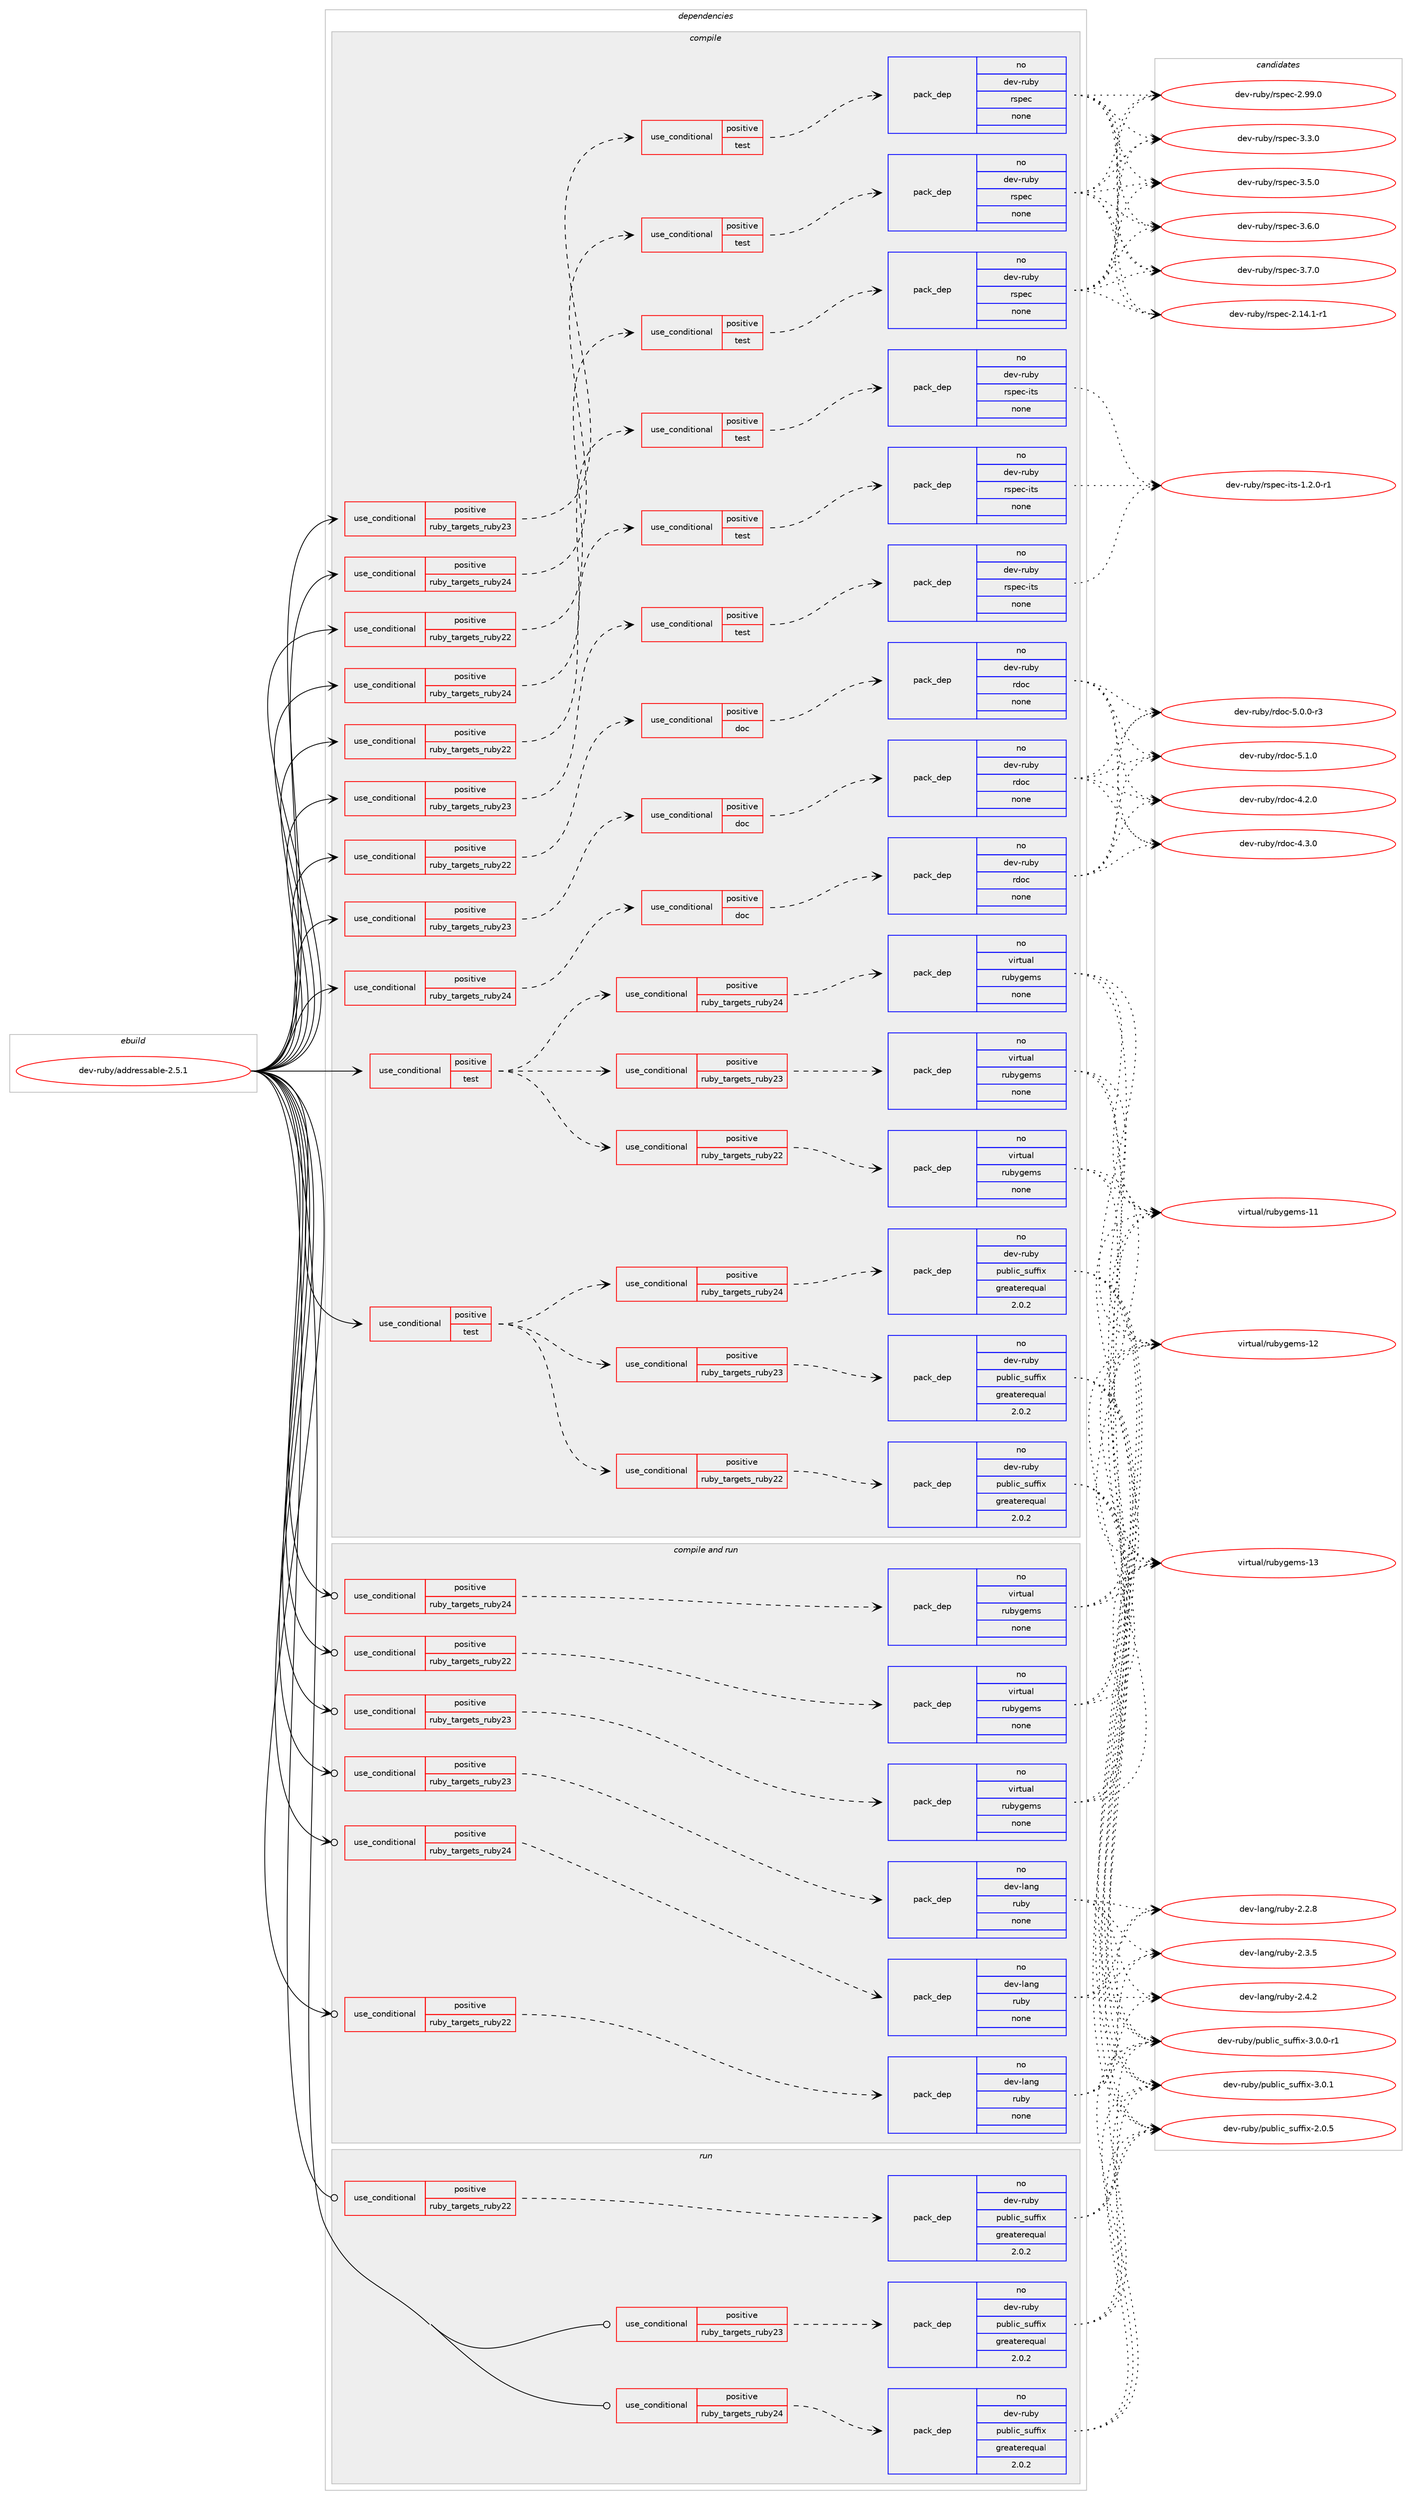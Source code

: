 digraph prolog {

# *************
# Graph options
# *************

newrank=true;
concentrate=true;
compound=true;
graph [rankdir=LR,fontname=Helvetica,fontsize=10,ranksep=1.5];#, ranksep=2.5, nodesep=0.2];
edge  [arrowhead=vee];
node  [fontname=Helvetica,fontsize=10];

# **********
# The ebuild
# **********

subgraph cluster_leftcol {
color=gray;
rank=same;
label=<<i>ebuild</i>>;
id [label="dev-ruby/addressable-2.5.1", color=red, width=4, href="../dev-ruby/addressable-2.5.1.svg"];
}

# ****************
# The dependencies
# ****************

subgraph cluster_midcol {
color=gray;
label=<<i>dependencies</i>>;
subgraph cluster_compile {
fillcolor="#eeeeee";
style=filled;
label=<<i>compile</i>>;
subgraph cond51000 {
dependency227040 [label=<<TABLE BORDER="0" CELLBORDER="1" CELLSPACING="0" CELLPADDING="4"><TR><TD ROWSPAN="3" CELLPADDING="10">use_conditional</TD></TR><TR><TD>positive</TD></TR><TR><TD>ruby_targets_ruby22</TD></TR></TABLE>>, shape=none, color=red];
subgraph cond51001 {
dependency227041 [label=<<TABLE BORDER="0" CELLBORDER="1" CELLSPACING="0" CELLPADDING="4"><TR><TD ROWSPAN="3" CELLPADDING="10">use_conditional</TD></TR><TR><TD>positive</TD></TR><TR><TD>doc</TD></TR></TABLE>>, shape=none, color=red];
subgraph pack171982 {
dependency227042 [label=<<TABLE BORDER="0" CELLBORDER="1" CELLSPACING="0" CELLPADDING="4" WIDTH="220"><TR><TD ROWSPAN="6" CELLPADDING="30">pack_dep</TD></TR><TR><TD WIDTH="110">no</TD></TR><TR><TD>dev-ruby</TD></TR><TR><TD>rdoc</TD></TR><TR><TD>none</TD></TR><TR><TD></TD></TR></TABLE>>, shape=none, color=blue];
}
dependency227041:e -> dependency227042:w [weight=20,style="dashed",arrowhead="vee"];
}
dependency227040:e -> dependency227041:w [weight=20,style="dashed",arrowhead="vee"];
}
id:e -> dependency227040:w [weight=20,style="solid",arrowhead="vee"];
subgraph cond51002 {
dependency227043 [label=<<TABLE BORDER="0" CELLBORDER="1" CELLSPACING="0" CELLPADDING="4"><TR><TD ROWSPAN="3" CELLPADDING="10">use_conditional</TD></TR><TR><TD>positive</TD></TR><TR><TD>ruby_targets_ruby22</TD></TR></TABLE>>, shape=none, color=red];
subgraph cond51003 {
dependency227044 [label=<<TABLE BORDER="0" CELLBORDER="1" CELLSPACING="0" CELLPADDING="4"><TR><TD ROWSPAN="3" CELLPADDING="10">use_conditional</TD></TR><TR><TD>positive</TD></TR><TR><TD>test</TD></TR></TABLE>>, shape=none, color=red];
subgraph pack171983 {
dependency227045 [label=<<TABLE BORDER="0" CELLBORDER="1" CELLSPACING="0" CELLPADDING="4" WIDTH="220"><TR><TD ROWSPAN="6" CELLPADDING="30">pack_dep</TD></TR><TR><TD WIDTH="110">no</TD></TR><TR><TD>dev-ruby</TD></TR><TR><TD>rspec</TD></TR><TR><TD>none</TD></TR><TR><TD></TD></TR></TABLE>>, shape=none, color=blue];
}
dependency227044:e -> dependency227045:w [weight=20,style="dashed",arrowhead="vee"];
}
dependency227043:e -> dependency227044:w [weight=20,style="dashed",arrowhead="vee"];
}
id:e -> dependency227043:w [weight=20,style="solid",arrowhead="vee"];
subgraph cond51004 {
dependency227046 [label=<<TABLE BORDER="0" CELLBORDER="1" CELLSPACING="0" CELLPADDING="4"><TR><TD ROWSPAN="3" CELLPADDING="10">use_conditional</TD></TR><TR><TD>positive</TD></TR><TR><TD>ruby_targets_ruby22</TD></TR></TABLE>>, shape=none, color=red];
subgraph cond51005 {
dependency227047 [label=<<TABLE BORDER="0" CELLBORDER="1" CELLSPACING="0" CELLPADDING="4"><TR><TD ROWSPAN="3" CELLPADDING="10">use_conditional</TD></TR><TR><TD>positive</TD></TR><TR><TD>test</TD></TR></TABLE>>, shape=none, color=red];
subgraph pack171984 {
dependency227048 [label=<<TABLE BORDER="0" CELLBORDER="1" CELLSPACING="0" CELLPADDING="4" WIDTH="220"><TR><TD ROWSPAN="6" CELLPADDING="30">pack_dep</TD></TR><TR><TD WIDTH="110">no</TD></TR><TR><TD>dev-ruby</TD></TR><TR><TD>rspec-its</TD></TR><TR><TD>none</TD></TR><TR><TD></TD></TR></TABLE>>, shape=none, color=blue];
}
dependency227047:e -> dependency227048:w [weight=20,style="dashed",arrowhead="vee"];
}
dependency227046:e -> dependency227047:w [weight=20,style="dashed",arrowhead="vee"];
}
id:e -> dependency227046:w [weight=20,style="solid",arrowhead="vee"];
subgraph cond51006 {
dependency227049 [label=<<TABLE BORDER="0" CELLBORDER="1" CELLSPACING="0" CELLPADDING="4"><TR><TD ROWSPAN="3" CELLPADDING="10">use_conditional</TD></TR><TR><TD>positive</TD></TR><TR><TD>ruby_targets_ruby23</TD></TR></TABLE>>, shape=none, color=red];
subgraph cond51007 {
dependency227050 [label=<<TABLE BORDER="0" CELLBORDER="1" CELLSPACING="0" CELLPADDING="4"><TR><TD ROWSPAN="3" CELLPADDING="10">use_conditional</TD></TR><TR><TD>positive</TD></TR><TR><TD>doc</TD></TR></TABLE>>, shape=none, color=red];
subgraph pack171985 {
dependency227051 [label=<<TABLE BORDER="0" CELLBORDER="1" CELLSPACING="0" CELLPADDING="4" WIDTH="220"><TR><TD ROWSPAN="6" CELLPADDING="30">pack_dep</TD></TR><TR><TD WIDTH="110">no</TD></TR><TR><TD>dev-ruby</TD></TR><TR><TD>rdoc</TD></TR><TR><TD>none</TD></TR><TR><TD></TD></TR></TABLE>>, shape=none, color=blue];
}
dependency227050:e -> dependency227051:w [weight=20,style="dashed",arrowhead="vee"];
}
dependency227049:e -> dependency227050:w [weight=20,style="dashed",arrowhead="vee"];
}
id:e -> dependency227049:w [weight=20,style="solid",arrowhead="vee"];
subgraph cond51008 {
dependency227052 [label=<<TABLE BORDER="0" CELLBORDER="1" CELLSPACING="0" CELLPADDING="4"><TR><TD ROWSPAN="3" CELLPADDING="10">use_conditional</TD></TR><TR><TD>positive</TD></TR><TR><TD>ruby_targets_ruby23</TD></TR></TABLE>>, shape=none, color=red];
subgraph cond51009 {
dependency227053 [label=<<TABLE BORDER="0" CELLBORDER="1" CELLSPACING="0" CELLPADDING="4"><TR><TD ROWSPAN="3" CELLPADDING="10">use_conditional</TD></TR><TR><TD>positive</TD></TR><TR><TD>test</TD></TR></TABLE>>, shape=none, color=red];
subgraph pack171986 {
dependency227054 [label=<<TABLE BORDER="0" CELLBORDER="1" CELLSPACING="0" CELLPADDING="4" WIDTH="220"><TR><TD ROWSPAN="6" CELLPADDING="30">pack_dep</TD></TR><TR><TD WIDTH="110">no</TD></TR><TR><TD>dev-ruby</TD></TR><TR><TD>rspec</TD></TR><TR><TD>none</TD></TR><TR><TD></TD></TR></TABLE>>, shape=none, color=blue];
}
dependency227053:e -> dependency227054:w [weight=20,style="dashed",arrowhead="vee"];
}
dependency227052:e -> dependency227053:w [weight=20,style="dashed",arrowhead="vee"];
}
id:e -> dependency227052:w [weight=20,style="solid",arrowhead="vee"];
subgraph cond51010 {
dependency227055 [label=<<TABLE BORDER="0" CELLBORDER="1" CELLSPACING="0" CELLPADDING="4"><TR><TD ROWSPAN="3" CELLPADDING="10">use_conditional</TD></TR><TR><TD>positive</TD></TR><TR><TD>ruby_targets_ruby23</TD></TR></TABLE>>, shape=none, color=red];
subgraph cond51011 {
dependency227056 [label=<<TABLE BORDER="0" CELLBORDER="1" CELLSPACING="0" CELLPADDING="4"><TR><TD ROWSPAN="3" CELLPADDING="10">use_conditional</TD></TR><TR><TD>positive</TD></TR><TR><TD>test</TD></TR></TABLE>>, shape=none, color=red];
subgraph pack171987 {
dependency227057 [label=<<TABLE BORDER="0" CELLBORDER="1" CELLSPACING="0" CELLPADDING="4" WIDTH="220"><TR><TD ROWSPAN="6" CELLPADDING="30">pack_dep</TD></TR><TR><TD WIDTH="110">no</TD></TR><TR><TD>dev-ruby</TD></TR><TR><TD>rspec-its</TD></TR><TR><TD>none</TD></TR><TR><TD></TD></TR></TABLE>>, shape=none, color=blue];
}
dependency227056:e -> dependency227057:w [weight=20,style="dashed",arrowhead="vee"];
}
dependency227055:e -> dependency227056:w [weight=20,style="dashed",arrowhead="vee"];
}
id:e -> dependency227055:w [weight=20,style="solid",arrowhead="vee"];
subgraph cond51012 {
dependency227058 [label=<<TABLE BORDER="0" CELLBORDER="1" CELLSPACING="0" CELLPADDING="4"><TR><TD ROWSPAN="3" CELLPADDING="10">use_conditional</TD></TR><TR><TD>positive</TD></TR><TR><TD>ruby_targets_ruby24</TD></TR></TABLE>>, shape=none, color=red];
subgraph cond51013 {
dependency227059 [label=<<TABLE BORDER="0" CELLBORDER="1" CELLSPACING="0" CELLPADDING="4"><TR><TD ROWSPAN="3" CELLPADDING="10">use_conditional</TD></TR><TR><TD>positive</TD></TR><TR><TD>doc</TD></TR></TABLE>>, shape=none, color=red];
subgraph pack171988 {
dependency227060 [label=<<TABLE BORDER="0" CELLBORDER="1" CELLSPACING="0" CELLPADDING="4" WIDTH="220"><TR><TD ROWSPAN="6" CELLPADDING="30">pack_dep</TD></TR><TR><TD WIDTH="110">no</TD></TR><TR><TD>dev-ruby</TD></TR><TR><TD>rdoc</TD></TR><TR><TD>none</TD></TR><TR><TD></TD></TR></TABLE>>, shape=none, color=blue];
}
dependency227059:e -> dependency227060:w [weight=20,style="dashed",arrowhead="vee"];
}
dependency227058:e -> dependency227059:w [weight=20,style="dashed",arrowhead="vee"];
}
id:e -> dependency227058:w [weight=20,style="solid",arrowhead="vee"];
subgraph cond51014 {
dependency227061 [label=<<TABLE BORDER="0" CELLBORDER="1" CELLSPACING="0" CELLPADDING="4"><TR><TD ROWSPAN="3" CELLPADDING="10">use_conditional</TD></TR><TR><TD>positive</TD></TR><TR><TD>ruby_targets_ruby24</TD></TR></TABLE>>, shape=none, color=red];
subgraph cond51015 {
dependency227062 [label=<<TABLE BORDER="0" CELLBORDER="1" CELLSPACING="0" CELLPADDING="4"><TR><TD ROWSPAN="3" CELLPADDING="10">use_conditional</TD></TR><TR><TD>positive</TD></TR><TR><TD>test</TD></TR></TABLE>>, shape=none, color=red];
subgraph pack171989 {
dependency227063 [label=<<TABLE BORDER="0" CELLBORDER="1" CELLSPACING="0" CELLPADDING="4" WIDTH="220"><TR><TD ROWSPAN="6" CELLPADDING="30">pack_dep</TD></TR><TR><TD WIDTH="110">no</TD></TR><TR><TD>dev-ruby</TD></TR><TR><TD>rspec</TD></TR><TR><TD>none</TD></TR><TR><TD></TD></TR></TABLE>>, shape=none, color=blue];
}
dependency227062:e -> dependency227063:w [weight=20,style="dashed",arrowhead="vee"];
}
dependency227061:e -> dependency227062:w [weight=20,style="dashed",arrowhead="vee"];
}
id:e -> dependency227061:w [weight=20,style="solid",arrowhead="vee"];
subgraph cond51016 {
dependency227064 [label=<<TABLE BORDER="0" CELLBORDER="1" CELLSPACING="0" CELLPADDING="4"><TR><TD ROWSPAN="3" CELLPADDING="10">use_conditional</TD></TR><TR><TD>positive</TD></TR><TR><TD>ruby_targets_ruby24</TD></TR></TABLE>>, shape=none, color=red];
subgraph cond51017 {
dependency227065 [label=<<TABLE BORDER="0" CELLBORDER="1" CELLSPACING="0" CELLPADDING="4"><TR><TD ROWSPAN="3" CELLPADDING="10">use_conditional</TD></TR><TR><TD>positive</TD></TR><TR><TD>test</TD></TR></TABLE>>, shape=none, color=red];
subgraph pack171990 {
dependency227066 [label=<<TABLE BORDER="0" CELLBORDER="1" CELLSPACING="0" CELLPADDING="4" WIDTH="220"><TR><TD ROWSPAN="6" CELLPADDING="30">pack_dep</TD></TR><TR><TD WIDTH="110">no</TD></TR><TR><TD>dev-ruby</TD></TR><TR><TD>rspec-its</TD></TR><TR><TD>none</TD></TR><TR><TD></TD></TR></TABLE>>, shape=none, color=blue];
}
dependency227065:e -> dependency227066:w [weight=20,style="dashed",arrowhead="vee"];
}
dependency227064:e -> dependency227065:w [weight=20,style="dashed",arrowhead="vee"];
}
id:e -> dependency227064:w [weight=20,style="solid",arrowhead="vee"];
subgraph cond51018 {
dependency227067 [label=<<TABLE BORDER="0" CELLBORDER="1" CELLSPACING="0" CELLPADDING="4"><TR><TD ROWSPAN="3" CELLPADDING="10">use_conditional</TD></TR><TR><TD>positive</TD></TR><TR><TD>test</TD></TR></TABLE>>, shape=none, color=red];
subgraph cond51019 {
dependency227068 [label=<<TABLE BORDER="0" CELLBORDER="1" CELLSPACING="0" CELLPADDING="4"><TR><TD ROWSPAN="3" CELLPADDING="10">use_conditional</TD></TR><TR><TD>positive</TD></TR><TR><TD>ruby_targets_ruby22</TD></TR></TABLE>>, shape=none, color=red];
subgraph pack171991 {
dependency227069 [label=<<TABLE BORDER="0" CELLBORDER="1" CELLSPACING="0" CELLPADDING="4" WIDTH="220"><TR><TD ROWSPAN="6" CELLPADDING="30">pack_dep</TD></TR><TR><TD WIDTH="110">no</TD></TR><TR><TD>dev-ruby</TD></TR><TR><TD>public_suffix</TD></TR><TR><TD>greaterequal</TD></TR><TR><TD>2.0.2</TD></TR></TABLE>>, shape=none, color=blue];
}
dependency227068:e -> dependency227069:w [weight=20,style="dashed",arrowhead="vee"];
}
dependency227067:e -> dependency227068:w [weight=20,style="dashed",arrowhead="vee"];
subgraph cond51020 {
dependency227070 [label=<<TABLE BORDER="0" CELLBORDER="1" CELLSPACING="0" CELLPADDING="4"><TR><TD ROWSPAN="3" CELLPADDING="10">use_conditional</TD></TR><TR><TD>positive</TD></TR><TR><TD>ruby_targets_ruby23</TD></TR></TABLE>>, shape=none, color=red];
subgraph pack171992 {
dependency227071 [label=<<TABLE BORDER="0" CELLBORDER="1" CELLSPACING="0" CELLPADDING="4" WIDTH="220"><TR><TD ROWSPAN="6" CELLPADDING="30">pack_dep</TD></TR><TR><TD WIDTH="110">no</TD></TR><TR><TD>dev-ruby</TD></TR><TR><TD>public_suffix</TD></TR><TR><TD>greaterequal</TD></TR><TR><TD>2.0.2</TD></TR></TABLE>>, shape=none, color=blue];
}
dependency227070:e -> dependency227071:w [weight=20,style="dashed",arrowhead="vee"];
}
dependency227067:e -> dependency227070:w [weight=20,style="dashed",arrowhead="vee"];
subgraph cond51021 {
dependency227072 [label=<<TABLE BORDER="0" CELLBORDER="1" CELLSPACING="0" CELLPADDING="4"><TR><TD ROWSPAN="3" CELLPADDING="10">use_conditional</TD></TR><TR><TD>positive</TD></TR><TR><TD>ruby_targets_ruby24</TD></TR></TABLE>>, shape=none, color=red];
subgraph pack171993 {
dependency227073 [label=<<TABLE BORDER="0" CELLBORDER="1" CELLSPACING="0" CELLPADDING="4" WIDTH="220"><TR><TD ROWSPAN="6" CELLPADDING="30">pack_dep</TD></TR><TR><TD WIDTH="110">no</TD></TR><TR><TD>dev-ruby</TD></TR><TR><TD>public_suffix</TD></TR><TR><TD>greaterequal</TD></TR><TR><TD>2.0.2</TD></TR></TABLE>>, shape=none, color=blue];
}
dependency227072:e -> dependency227073:w [weight=20,style="dashed",arrowhead="vee"];
}
dependency227067:e -> dependency227072:w [weight=20,style="dashed",arrowhead="vee"];
}
id:e -> dependency227067:w [weight=20,style="solid",arrowhead="vee"];
subgraph cond51022 {
dependency227074 [label=<<TABLE BORDER="0" CELLBORDER="1" CELLSPACING="0" CELLPADDING="4"><TR><TD ROWSPAN="3" CELLPADDING="10">use_conditional</TD></TR><TR><TD>positive</TD></TR><TR><TD>test</TD></TR></TABLE>>, shape=none, color=red];
subgraph cond51023 {
dependency227075 [label=<<TABLE BORDER="0" CELLBORDER="1" CELLSPACING="0" CELLPADDING="4"><TR><TD ROWSPAN="3" CELLPADDING="10">use_conditional</TD></TR><TR><TD>positive</TD></TR><TR><TD>ruby_targets_ruby22</TD></TR></TABLE>>, shape=none, color=red];
subgraph pack171994 {
dependency227076 [label=<<TABLE BORDER="0" CELLBORDER="1" CELLSPACING="0" CELLPADDING="4" WIDTH="220"><TR><TD ROWSPAN="6" CELLPADDING="30">pack_dep</TD></TR><TR><TD WIDTH="110">no</TD></TR><TR><TD>virtual</TD></TR><TR><TD>rubygems</TD></TR><TR><TD>none</TD></TR><TR><TD></TD></TR></TABLE>>, shape=none, color=blue];
}
dependency227075:e -> dependency227076:w [weight=20,style="dashed",arrowhead="vee"];
}
dependency227074:e -> dependency227075:w [weight=20,style="dashed",arrowhead="vee"];
subgraph cond51024 {
dependency227077 [label=<<TABLE BORDER="0" CELLBORDER="1" CELLSPACING="0" CELLPADDING="4"><TR><TD ROWSPAN="3" CELLPADDING="10">use_conditional</TD></TR><TR><TD>positive</TD></TR><TR><TD>ruby_targets_ruby23</TD></TR></TABLE>>, shape=none, color=red];
subgraph pack171995 {
dependency227078 [label=<<TABLE BORDER="0" CELLBORDER="1" CELLSPACING="0" CELLPADDING="4" WIDTH="220"><TR><TD ROWSPAN="6" CELLPADDING="30">pack_dep</TD></TR><TR><TD WIDTH="110">no</TD></TR><TR><TD>virtual</TD></TR><TR><TD>rubygems</TD></TR><TR><TD>none</TD></TR><TR><TD></TD></TR></TABLE>>, shape=none, color=blue];
}
dependency227077:e -> dependency227078:w [weight=20,style="dashed",arrowhead="vee"];
}
dependency227074:e -> dependency227077:w [weight=20,style="dashed",arrowhead="vee"];
subgraph cond51025 {
dependency227079 [label=<<TABLE BORDER="0" CELLBORDER="1" CELLSPACING="0" CELLPADDING="4"><TR><TD ROWSPAN="3" CELLPADDING="10">use_conditional</TD></TR><TR><TD>positive</TD></TR><TR><TD>ruby_targets_ruby24</TD></TR></TABLE>>, shape=none, color=red];
subgraph pack171996 {
dependency227080 [label=<<TABLE BORDER="0" CELLBORDER="1" CELLSPACING="0" CELLPADDING="4" WIDTH="220"><TR><TD ROWSPAN="6" CELLPADDING="30">pack_dep</TD></TR><TR><TD WIDTH="110">no</TD></TR><TR><TD>virtual</TD></TR><TR><TD>rubygems</TD></TR><TR><TD>none</TD></TR><TR><TD></TD></TR></TABLE>>, shape=none, color=blue];
}
dependency227079:e -> dependency227080:w [weight=20,style="dashed",arrowhead="vee"];
}
dependency227074:e -> dependency227079:w [weight=20,style="dashed",arrowhead="vee"];
}
id:e -> dependency227074:w [weight=20,style="solid",arrowhead="vee"];
}
subgraph cluster_compileandrun {
fillcolor="#eeeeee";
style=filled;
label=<<i>compile and run</i>>;
subgraph cond51026 {
dependency227081 [label=<<TABLE BORDER="0" CELLBORDER="1" CELLSPACING="0" CELLPADDING="4"><TR><TD ROWSPAN="3" CELLPADDING="10">use_conditional</TD></TR><TR><TD>positive</TD></TR><TR><TD>ruby_targets_ruby22</TD></TR></TABLE>>, shape=none, color=red];
subgraph pack171997 {
dependency227082 [label=<<TABLE BORDER="0" CELLBORDER="1" CELLSPACING="0" CELLPADDING="4" WIDTH="220"><TR><TD ROWSPAN="6" CELLPADDING="30">pack_dep</TD></TR><TR><TD WIDTH="110">no</TD></TR><TR><TD>dev-lang</TD></TR><TR><TD>ruby</TD></TR><TR><TD>none</TD></TR><TR><TD></TD></TR></TABLE>>, shape=none, color=blue];
}
dependency227081:e -> dependency227082:w [weight=20,style="dashed",arrowhead="vee"];
}
id:e -> dependency227081:w [weight=20,style="solid",arrowhead="odotvee"];
subgraph cond51027 {
dependency227083 [label=<<TABLE BORDER="0" CELLBORDER="1" CELLSPACING="0" CELLPADDING="4"><TR><TD ROWSPAN="3" CELLPADDING="10">use_conditional</TD></TR><TR><TD>positive</TD></TR><TR><TD>ruby_targets_ruby22</TD></TR></TABLE>>, shape=none, color=red];
subgraph pack171998 {
dependency227084 [label=<<TABLE BORDER="0" CELLBORDER="1" CELLSPACING="0" CELLPADDING="4" WIDTH="220"><TR><TD ROWSPAN="6" CELLPADDING="30">pack_dep</TD></TR><TR><TD WIDTH="110">no</TD></TR><TR><TD>virtual</TD></TR><TR><TD>rubygems</TD></TR><TR><TD>none</TD></TR><TR><TD></TD></TR></TABLE>>, shape=none, color=blue];
}
dependency227083:e -> dependency227084:w [weight=20,style="dashed",arrowhead="vee"];
}
id:e -> dependency227083:w [weight=20,style="solid",arrowhead="odotvee"];
subgraph cond51028 {
dependency227085 [label=<<TABLE BORDER="0" CELLBORDER="1" CELLSPACING="0" CELLPADDING="4"><TR><TD ROWSPAN="3" CELLPADDING="10">use_conditional</TD></TR><TR><TD>positive</TD></TR><TR><TD>ruby_targets_ruby23</TD></TR></TABLE>>, shape=none, color=red];
subgraph pack171999 {
dependency227086 [label=<<TABLE BORDER="0" CELLBORDER="1" CELLSPACING="0" CELLPADDING="4" WIDTH="220"><TR><TD ROWSPAN="6" CELLPADDING="30">pack_dep</TD></TR><TR><TD WIDTH="110">no</TD></TR><TR><TD>dev-lang</TD></TR><TR><TD>ruby</TD></TR><TR><TD>none</TD></TR><TR><TD></TD></TR></TABLE>>, shape=none, color=blue];
}
dependency227085:e -> dependency227086:w [weight=20,style="dashed",arrowhead="vee"];
}
id:e -> dependency227085:w [weight=20,style="solid",arrowhead="odotvee"];
subgraph cond51029 {
dependency227087 [label=<<TABLE BORDER="0" CELLBORDER="1" CELLSPACING="0" CELLPADDING="4"><TR><TD ROWSPAN="3" CELLPADDING="10">use_conditional</TD></TR><TR><TD>positive</TD></TR><TR><TD>ruby_targets_ruby23</TD></TR></TABLE>>, shape=none, color=red];
subgraph pack172000 {
dependency227088 [label=<<TABLE BORDER="0" CELLBORDER="1" CELLSPACING="0" CELLPADDING="4" WIDTH="220"><TR><TD ROWSPAN="6" CELLPADDING="30">pack_dep</TD></TR><TR><TD WIDTH="110">no</TD></TR><TR><TD>virtual</TD></TR><TR><TD>rubygems</TD></TR><TR><TD>none</TD></TR><TR><TD></TD></TR></TABLE>>, shape=none, color=blue];
}
dependency227087:e -> dependency227088:w [weight=20,style="dashed",arrowhead="vee"];
}
id:e -> dependency227087:w [weight=20,style="solid",arrowhead="odotvee"];
subgraph cond51030 {
dependency227089 [label=<<TABLE BORDER="0" CELLBORDER="1" CELLSPACING="0" CELLPADDING="4"><TR><TD ROWSPAN="3" CELLPADDING="10">use_conditional</TD></TR><TR><TD>positive</TD></TR><TR><TD>ruby_targets_ruby24</TD></TR></TABLE>>, shape=none, color=red];
subgraph pack172001 {
dependency227090 [label=<<TABLE BORDER="0" CELLBORDER="1" CELLSPACING="0" CELLPADDING="4" WIDTH="220"><TR><TD ROWSPAN="6" CELLPADDING="30">pack_dep</TD></TR><TR><TD WIDTH="110">no</TD></TR><TR><TD>dev-lang</TD></TR><TR><TD>ruby</TD></TR><TR><TD>none</TD></TR><TR><TD></TD></TR></TABLE>>, shape=none, color=blue];
}
dependency227089:e -> dependency227090:w [weight=20,style="dashed",arrowhead="vee"];
}
id:e -> dependency227089:w [weight=20,style="solid",arrowhead="odotvee"];
subgraph cond51031 {
dependency227091 [label=<<TABLE BORDER="0" CELLBORDER="1" CELLSPACING="0" CELLPADDING="4"><TR><TD ROWSPAN="3" CELLPADDING="10">use_conditional</TD></TR><TR><TD>positive</TD></TR><TR><TD>ruby_targets_ruby24</TD></TR></TABLE>>, shape=none, color=red];
subgraph pack172002 {
dependency227092 [label=<<TABLE BORDER="0" CELLBORDER="1" CELLSPACING="0" CELLPADDING="4" WIDTH="220"><TR><TD ROWSPAN="6" CELLPADDING="30">pack_dep</TD></TR><TR><TD WIDTH="110">no</TD></TR><TR><TD>virtual</TD></TR><TR><TD>rubygems</TD></TR><TR><TD>none</TD></TR><TR><TD></TD></TR></TABLE>>, shape=none, color=blue];
}
dependency227091:e -> dependency227092:w [weight=20,style="dashed",arrowhead="vee"];
}
id:e -> dependency227091:w [weight=20,style="solid",arrowhead="odotvee"];
}
subgraph cluster_run {
fillcolor="#eeeeee";
style=filled;
label=<<i>run</i>>;
subgraph cond51032 {
dependency227093 [label=<<TABLE BORDER="0" CELLBORDER="1" CELLSPACING="0" CELLPADDING="4"><TR><TD ROWSPAN="3" CELLPADDING="10">use_conditional</TD></TR><TR><TD>positive</TD></TR><TR><TD>ruby_targets_ruby22</TD></TR></TABLE>>, shape=none, color=red];
subgraph pack172003 {
dependency227094 [label=<<TABLE BORDER="0" CELLBORDER="1" CELLSPACING="0" CELLPADDING="4" WIDTH="220"><TR><TD ROWSPAN="6" CELLPADDING="30">pack_dep</TD></TR><TR><TD WIDTH="110">no</TD></TR><TR><TD>dev-ruby</TD></TR><TR><TD>public_suffix</TD></TR><TR><TD>greaterequal</TD></TR><TR><TD>2.0.2</TD></TR></TABLE>>, shape=none, color=blue];
}
dependency227093:e -> dependency227094:w [weight=20,style="dashed",arrowhead="vee"];
}
id:e -> dependency227093:w [weight=20,style="solid",arrowhead="odot"];
subgraph cond51033 {
dependency227095 [label=<<TABLE BORDER="0" CELLBORDER="1" CELLSPACING="0" CELLPADDING="4"><TR><TD ROWSPAN="3" CELLPADDING="10">use_conditional</TD></TR><TR><TD>positive</TD></TR><TR><TD>ruby_targets_ruby23</TD></TR></TABLE>>, shape=none, color=red];
subgraph pack172004 {
dependency227096 [label=<<TABLE BORDER="0" CELLBORDER="1" CELLSPACING="0" CELLPADDING="4" WIDTH="220"><TR><TD ROWSPAN="6" CELLPADDING="30">pack_dep</TD></TR><TR><TD WIDTH="110">no</TD></TR><TR><TD>dev-ruby</TD></TR><TR><TD>public_suffix</TD></TR><TR><TD>greaterequal</TD></TR><TR><TD>2.0.2</TD></TR></TABLE>>, shape=none, color=blue];
}
dependency227095:e -> dependency227096:w [weight=20,style="dashed",arrowhead="vee"];
}
id:e -> dependency227095:w [weight=20,style="solid",arrowhead="odot"];
subgraph cond51034 {
dependency227097 [label=<<TABLE BORDER="0" CELLBORDER="1" CELLSPACING="0" CELLPADDING="4"><TR><TD ROWSPAN="3" CELLPADDING="10">use_conditional</TD></TR><TR><TD>positive</TD></TR><TR><TD>ruby_targets_ruby24</TD></TR></TABLE>>, shape=none, color=red];
subgraph pack172005 {
dependency227098 [label=<<TABLE BORDER="0" CELLBORDER="1" CELLSPACING="0" CELLPADDING="4" WIDTH="220"><TR><TD ROWSPAN="6" CELLPADDING="30">pack_dep</TD></TR><TR><TD WIDTH="110">no</TD></TR><TR><TD>dev-ruby</TD></TR><TR><TD>public_suffix</TD></TR><TR><TD>greaterequal</TD></TR><TR><TD>2.0.2</TD></TR></TABLE>>, shape=none, color=blue];
}
dependency227097:e -> dependency227098:w [weight=20,style="dashed",arrowhead="vee"];
}
id:e -> dependency227097:w [weight=20,style="solid",arrowhead="odot"];
}
}

# **************
# The candidates
# **************

subgraph cluster_choices {
rank=same;
color=gray;
label=<<i>candidates</i>>;

subgraph choice171982 {
color=black;
nodesep=1;
choice10010111845114117981214711410011199455246504648 [label="dev-ruby/rdoc-4.2.0", color=red, width=4,href="../dev-ruby/rdoc-4.2.0.svg"];
choice10010111845114117981214711410011199455246514648 [label="dev-ruby/rdoc-4.3.0", color=red, width=4,href="../dev-ruby/rdoc-4.3.0.svg"];
choice100101118451141179812147114100111994553464846484511451 [label="dev-ruby/rdoc-5.0.0-r3", color=red, width=4,href="../dev-ruby/rdoc-5.0.0-r3.svg"];
choice10010111845114117981214711410011199455346494648 [label="dev-ruby/rdoc-5.1.0", color=red, width=4,href="../dev-ruby/rdoc-5.1.0.svg"];
dependency227042:e -> choice10010111845114117981214711410011199455246504648:w [style=dotted,weight="100"];
dependency227042:e -> choice10010111845114117981214711410011199455246514648:w [style=dotted,weight="100"];
dependency227042:e -> choice100101118451141179812147114100111994553464846484511451:w [style=dotted,weight="100"];
dependency227042:e -> choice10010111845114117981214711410011199455346494648:w [style=dotted,weight="100"];
}
subgraph choice171983 {
color=black;
nodesep=1;
choice10010111845114117981214711411511210199455046495246494511449 [label="dev-ruby/rspec-2.14.1-r1", color=red, width=4,href="../dev-ruby/rspec-2.14.1-r1.svg"];
choice1001011184511411798121471141151121019945504657574648 [label="dev-ruby/rspec-2.99.0", color=red, width=4,href="../dev-ruby/rspec-2.99.0.svg"];
choice10010111845114117981214711411511210199455146514648 [label="dev-ruby/rspec-3.3.0", color=red, width=4,href="../dev-ruby/rspec-3.3.0.svg"];
choice10010111845114117981214711411511210199455146534648 [label="dev-ruby/rspec-3.5.0", color=red, width=4,href="../dev-ruby/rspec-3.5.0.svg"];
choice10010111845114117981214711411511210199455146544648 [label="dev-ruby/rspec-3.6.0", color=red, width=4,href="../dev-ruby/rspec-3.6.0.svg"];
choice10010111845114117981214711411511210199455146554648 [label="dev-ruby/rspec-3.7.0", color=red, width=4,href="../dev-ruby/rspec-3.7.0.svg"];
dependency227045:e -> choice10010111845114117981214711411511210199455046495246494511449:w [style=dotted,weight="100"];
dependency227045:e -> choice1001011184511411798121471141151121019945504657574648:w [style=dotted,weight="100"];
dependency227045:e -> choice10010111845114117981214711411511210199455146514648:w [style=dotted,weight="100"];
dependency227045:e -> choice10010111845114117981214711411511210199455146534648:w [style=dotted,weight="100"];
dependency227045:e -> choice10010111845114117981214711411511210199455146544648:w [style=dotted,weight="100"];
dependency227045:e -> choice10010111845114117981214711411511210199455146554648:w [style=dotted,weight="100"];
}
subgraph choice171984 {
color=black;
nodesep=1;
choice10010111845114117981214711411511210199451051161154549465046484511449 [label="dev-ruby/rspec-its-1.2.0-r1", color=red, width=4,href="../dev-ruby/rspec-its-1.2.0-r1.svg"];
dependency227048:e -> choice10010111845114117981214711411511210199451051161154549465046484511449:w [style=dotted,weight="100"];
}
subgraph choice171985 {
color=black;
nodesep=1;
choice10010111845114117981214711410011199455246504648 [label="dev-ruby/rdoc-4.2.0", color=red, width=4,href="../dev-ruby/rdoc-4.2.0.svg"];
choice10010111845114117981214711410011199455246514648 [label="dev-ruby/rdoc-4.3.0", color=red, width=4,href="../dev-ruby/rdoc-4.3.0.svg"];
choice100101118451141179812147114100111994553464846484511451 [label="dev-ruby/rdoc-5.0.0-r3", color=red, width=4,href="../dev-ruby/rdoc-5.0.0-r3.svg"];
choice10010111845114117981214711410011199455346494648 [label="dev-ruby/rdoc-5.1.0", color=red, width=4,href="../dev-ruby/rdoc-5.1.0.svg"];
dependency227051:e -> choice10010111845114117981214711410011199455246504648:w [style=dotted,weight="100"];
dependency227051:e -> choice10010111845114117981214711410011199455246514648:w [style=dotted,weight="100"];
dependency227051:e -> choice100101118451141179812147114100111994553464846484511451:w [style=dotted,weight="100"];
dependency227051:e -> choice10010111845114117981214711410011199455346494648:w [style=dotted,weight="100"];
}
subgraph choice171986 {
color=black;
nodesep=1;
choice10010111845114117981214711411511210199455046495246494511449 [label="dev-ruby/rspec-2.14.1-r1", color=red, width=4,href="../dev-ruby/rspec-2.14.1-r1.svg"];
choice1001011184511411798121471141151121019945504657574648 [label="dev-ruby/rspec-2.99.0", color=red, width=4,href="../dev-ruby/rspec-2.99.0.svg"];
choice10010111845114117981214711411511210199455146514648 [label="dev-ruby/rspec-3.3.0", color=red, width=4,href="../dev-ruby/rspec-3.3.0.svg"];
choice10010111845114117981214711411511210199455146534648 [label="dev-ruby/rspec-3.5.0", color=red, width=4,href="../dev-ruby/rspec-3.5.0.svg"];
choice10010111845114117981214711411511210199455146544648 [label="dev-ruby/rspec-3.6.0", color=red, width=4,href="../dev-ruby/rspec-3.6.0.svg"];
choice10010111845114117981214711411511210199455146554648 [label="dev-ruby/rspec-3.7.0", color=red, width=4,href="../dev-ruby/rspec-3.7.0.svg"];
dependency227054:e -> choice10010111845114117981214711411511210199455046495246494511449:w [style=dotted,weight="100"];
dependency227054:e -> choice1001011184511411798121471141151121019945504657574648:w [style=dotted,weight="100"];
dependency227054:e -> choice10010111845114117981214711411511210199455146514648:w [style=dotted,weight="100"];
dependency227054:e -> choice10010111845114117981214711411511210199455146534648:w [style=dotted,weight="100"];
dependency227054:e -> choice10010111845114117981214711411511210199455146544648:w [style=dotted,weight="100"];
dependency227054:e -> choice10010111845114117981214711411511210199455146554648:w [style=dotted,weight="100"];
}
subgraph choice171987 {
color=black;
nodesep=1;
choice10010111845114117981214711411511210199451051161154549465046484511449 [label="dev-ruby/rspec-its-1.2.0-r1", color=red, width=4,href="../dev-ruby/rspec-its-1.2.0-r1.svg"];
dependency227057:e -> choice10010111845114117981214711411511210199451051161154549465046484511449:w [style=dotted,weight="100"];
}
subgraph choice171988 {
color=black;
nodesep=1;
choice10010111845114117981214711410011199455246504648 [label="dev-ruby/rdoc-4.2.0", color=red, width=4,href="../dev-ruby/rdoc-4.2.0.svg"];
choice10010111845114117981214711410011199455246514648 [label="dev-ruby/rdoc-4.3.0", color=red, width=4,href="../dev-ruby/rdoc-4.3.0.svg"];
choice100101118451141179812147114100111994553464846484511451 [label="dev-ruby/rdoc-5.0.0-r3", color=red, width=4,href="../dev-ruby/rdoc-5.0.0-r3.svg"];
choice10010111845114117981214711410011199455346494648 [label="dev-ruby/rdoc-5.1.0", color=red, width=4,href="../dev-ruby/rdoc-5.1.0.svg"];
dependency227060:e -> choice10010111845114117981214711410011199455246504648:w [style=dotted,weight="100"];
dependency227060:e -> choice10010111845114117981214711410011199455246514648:w [style=dotted,weight="100"];
dependency227060:e -> choice100101118451141179812147114100111994553464846484511451:w [style=dotted,weight="100"];
dependency227060:e -> choice10010111845114117981214711410011199455346494648:w [style=dotted,weight="100"];
}
subgraph choice171989 {
color=black;
nodesep=1;
choice10010111845114117981214711411511210199455046495246494511449 [label="dev-ruby/rspec-2.14.1-r1", color=red, width=4,href="../dev-ruby/rspec-2.14.1-r1.svg"];
choice1001011184511411798121471141151121019945504657574648 [label="dev-ruby/rspec-2.99.0", color=red, width=4,href="../dev-ruby/rspec-2.99.0.svg"];
choice10010111845114117981214711411511210199455146514648 [label="dev-ruby/rspec-3.3.0", color=red, width=4,href="../dev-ruby/rspec-3.3.0.svg"];
choice10010111845114117981214711411511210199455146534648 [label="dev-ruby/rspec-3.5.0", color=red, width=4,href="../dev-ruby/rspec-3.5.0.svg"];
choice10010111845114117981214711411511210199455146544648 [label="dev-ruby/rspec-3.6.0", color=red, width=4,href="../dev-ruby/rspec-3.6.0.svg"];
choice10010111845114117981214711411511210199455146554648 [label="dev-ruby/rspec-3.7.0", color=red, width=4,href="../dev-ruby/rspec-3.7.0.svg"];
dependency227063:e -> choice10010111845114117981214711411511210199455046495246494511449:w [style=dotted,weight="100"];
dependency227063:e -> choice1001011184511411798121471141151121019945504657574648:w [style=dotted,weight="100"];
dependency227063:e -> choice10010111845114117981214711411511210199455146514648:w [style=dotted,weight="100"];
dependency227063:e -> choice10010111845114117981214711411511210199455146534648:w [style=dotted,weight="100"];
dependency227063:e -> choice10010111845114117981214711411511210199455146544648:w [style=dotted,weight="100"];
dependency227063:e -> choice10010111845114117981214711411511210199455146554648:w [style=dotted,weight="100"];
}
subgraph choice171990 {
color=black;
nodesep=1;
choice10010111845114117981214711411511210199451051161154549465046484511449 [label="dev-ruby/rspec-its-1.2.0-r1", color=red, width=4,href="../dev-ruby/rspec-its-1.2.0-r1.svg"];
dependency227066:e -> choice10010111845114117981214711411511210199451051161154549465046484511449:w [style=dotted,weight="100"];
}
subgraph choice171991 {
color=black;
nodesep=1;
choice100101118451141179812147112117981081059995115117102102105120455046484653 [label="dev-ruby/public_suffix-2.0.5", color=red, width=4,href="../dev-ruby/public_suffix-2.0.5.svg"];
choice1001011184511411798121471121179810810599951151171021021051204551464846484511449 [label="dev-ruby/public_suffix-3.0.0-r1", color=red, width=4,href="../dev-ruby/public_suffix-3.0.0-r1.svg"];
choice100101118451141179812147112117981081059995115117102102105120455146484649 [label="dev-ruby/public_suffix-3.0.1", color=red, width=4,href="../dev-ruby/public_suffix-3.0.1.svg"];
dependency227069:e -> choice100101118451141179812147112117981081059995115117102102105120455046484653:w [style=dotted,weight="100"];
dependency227069:e -> choice1001011184511411798121471121179810810599951151171021021051204551464846484511449:w [style=dotted,weight="100"];
dependency227069:e -> choice100101118451141179812147112117981081059995115117102102105120455146484649:w [style=dotted,weight="100"];
}
subgraph choice171992 {
color=black;
nodesep=1;
choice100101118451141179812147112117981081059995115117102102105120455046484653 [label="dev-ruby/public_suffix-2.0.5", color=red, width=4,href="../dev-ruby/public_suffix-2.0.5.svg"];
choice1001011184511411798121471121179810810599951151171021021051204551464846484511449 [label="dev-ruby/public_suffix-3.0.0-r1", color=red, width=4,href="../dev-ruby/public_suffix-3.0.0-r1.svg"];
choice100101118451141179812147112117981081059995115117102102105120455146484649 [label="dev-ruby/public_suffix-3.0.1", color=red, width=4,href="../dev-ruby/public_suffix-3.0.1.svg"];
dependency227071:e -> choice100101118451141179812147112117981081059995115117102102105120455046484653:w [style=dotted,weight="100"];
dependency227071:e -> choice1001011184511411798121471121179810810599951151171021021051204551464846484511449:w [style=dotted,weight="100"];
dependency227071:e -> choice100101118451141179812147112117981081059995115117102102105120455146484649:w [style=dotted,weight="100"];
}
subgraph choice171993 {
color=black;
nodesep=1;
choice100101118451141179812147112117981081059995115117102102105120455046484653 [label="dev-ruby/public_suffix-2.0.5", color=red, width=4,href="../dev-ruby/public_suffix-2.0.5.svg"];
choice1001011184511411798121471121179810810599951151171021021051204551464846484511449 [label="dev-ruby/public_suffix-3.0.0-r1", color=red, width=4,href="../dev-ruby/public_suffix-3.0.0-r1.svg"];
choice100101118451141179812147112117981081059995115117102102105120455146484649 [label="dev-ruby/public_suffix-3.0.1", color=red, width=4,href="../dev-ruby/public_suffix-3.0.1.svg"];
dependency227073:e -> choice100101118451141179812147112117981081059995115117102102105120455046484653:w [style=dotted,weight="100"];
dependency227073:e -> choice1001011184511411798121471121179810810599951151171021021051204551464846484511449:w [style=dotted,weight="100"];
dependency227073:e -> choice100101118451141179812147112117981081059995115117102102105120455146484649:w [style=dotted,weight="100"];
}
subgraph choice171994 {
color=black;
nodesep=1;
choice118105114116117971084711411798121103101109115454949 [label="virtual/rubygems-11", color=red, width=4,href="../virtual/rubygems-11.svg"];
choice118105114116117971084711411798121103101109115454950 [label="virtual/rubygems-12", color=red, width=4,href="../virtual/rubygems-12.svg"];
choice118105114116117971084711411798121103101109115454951 [label="virtual/rubygems-13", color=red, width=4,href="../virtual/rubygems-13.svg"];
dependency227076:e -> choice118105114116117971084711411798121103101109115454949:w [style=dotted,weight="100"];
dependency227076:e -> choice118105114116117971084711411798121103101109115454950:w [style=dotted,weight="100"];
dependency227076:e -> choice118105114116117971084711411798121103101109115454951:w [style=dotted,weight="100"];
}
subgraph choice171995 {
color=black;
nodesep=1;
choice118105114116117971084711411798121103101109115454949 [label="virtual/rubygems-11", color=red, width=4,href="../virtual/rubygems-11.svg"];
choice118105114116117971084711411798121103101109115454950 [label="virtual/rubygems-12", color=red, width=4,href="../virtual/rubygems-12.svg"];
choice118105114116117971084711411798121103101109115454951 [label="virtual/rubygems-13", color=red, width=4,href="../virtual/rubygems-13.svg"];
dependency227078:e -> choice118105114116117971084711411798121103101109115454949:w [style=dotted,weight="100"];
dependency227078:e -> choice118105114116117971084711411798121103101109115454950:w [style=dotted,weight="100"];
dependency227078:e -> choice118105114116117971084711411798121103101109115454951:w [style=dotted,weight="100"];
}
subgraph choice171996 {
color=black;
nodesep=1;
choice118105114116117971084711411798121103101109115454949 [label="virtual/rubygems-11", color=red, width=4,href="../virtual/rubygems-11.svg"];
choice118105114116117971084711411798121103101109115454950 [label="virtual/rubygems-12", color=red, width=4,href="../virtual/rubygems-12.svg"];
choice118105114116117971084711411798121103101109115454951 [label="virtual/rubygems-13", color=red, width=4,href="../virtual/rubygems-13.svg"];
dependency227080:e -> choice118105114116117971084711411798121103101109115454949:w [style=dotted,weight="100"];
dependency227080:e -> choice118105114116117971084711411798121103101109115454950:w [style=dotted,weight="100"];
dependency227080:e -> choice118105114116117971084711411798121103101109115454951:w [style=dotted,weight="100"];
}
subgraph choice171997 {
color=black;
nodesep=1;
choice10010111845108971101034711411798121455046504656 [label="dev-lang/ruby-2.2.8", color=red, width=4,href="../dev-lang/ruby-2.2.8.svg"];
choice10010111845108971101034711411798121455046514653 [label="dev-lang/ruby-2.3.5", color=red, width=4,href="../dev-lang/ruby-2.3.5.svg"];
choice10010111845108971101034711411798121455046524650 [label="dev-lang/ruby-2.4.2", color=red, width=4,href="../dev-lang/ruby-2.4.2.svg"];
dependency227082:e -> choice10010111845108971101034711411798121455046504656:w [style=dotted,weight="100"];
dependency227082:e -> choice10010111845108971101034711411798121455046514653:w [style=dotted,weight="100"];
dependency227082:e -> choice10010111845108971101034711411798121455046524650:w [style=dotted,weight="100"];
}
subgraph choice171998 {
color=black;
nodesep=1;
choice118105114116117971084711411798121103101109115454949 [label="virtual/rubygems-11", color=red, width=4,href="../virtual/rubygems-11.svg"];
choice118105114116117971084711411798121103101109115454950 [label="virtual/rubygems-12", color=red, width=4,href="../virtual/rubygems-12.svg"];
choice118105114116117971084711411798121103101109115454951 [label="virtual/rubygems-13", color=red, width=4,href="../virtual/rubygems-13.svg"];
dependency227084:e -> choice118105114116117971084711411798121103101109115454949:w [style=dotted,weight="100"];
dependency227084:e -> choice118105114116117971084711411798121103101109115454950:w [style=dotted,weight="100"];
dependency227084:e -> choice118105114116117971084711411798121103101109115454951:w [style=dotted,weight="100"];
}
subgraph choice171999 {
color=black;
nodesep=1;
choice10010111845108971101034711411798121455046504656 [label="dev-lang/ruby-2.2.8", color=red, width=4,href="../dev-lang/ruby-2.2.8.svg"];
choice10010111845108971101034711411798121455046514653 [label="dev-lang/ruby-2.3.5", color=red, width=4,href="../dev-lang/ruby-2.3.5.svg"];
choice10010111845108971101034711411798121455046524650 [label="dev-lang/ruby-2.4.2", color=red, width=4,href="../dev-lang/ruby-2.4.2.svg"];
dependency227086:e -> choice10010111845108971101034711411798121455046504656:w [style=dotted,weight="100"];
dependency227086:e -> choice10010111845108971101034711411798121455046514653:w [style=dotted,weight="100"];
dependency227086:e -> choice10010111845108971101034711411798121455046524650:w [style=dotted,weight="100"];
}
subgraph choice172000 {
color=black;
nodesep=1;
choice118105114116117971084711411798121103101109115454949 [label="virtual/rubygems-11", color=red, width=4,href="../virtual/rubygems-11.svg"];
choice118105114116117971084711411798121103101109115454950 [label="virtual/rubygems-12", color=red, width=4,href="../virtual/rubygems-12.svg"];
choice118105114116117971084711411798121103101109115454951 [label="virtual/rubygems-13", color=red, width=4,href="../virtual/rubygems-13.svg"];
dependency227088:e -> choice118105114116117971084711411798121103101109115454949:w [style=dotted,weight="100"];
dependency227088:e -> choice118105114116117971084711411798121103101109115454950:w [style=dotted,weight="100"];
dependency227088:e -> choice118105114116117971084711411798121103101109115454951:w [style=dotted,weight="100"];
}
subgraph choice172001 {
color=black;
nodesep=1;
choice10010111845108971101034711411798121455046504656 [label="dev-lang/ruby-2.2.8", color=red, width=4,href="../dev-lang/ruby-2.2.8.svg"];
choice10010111845108971101034711411798121455046514653 [label="dev-lang/ruby-2.3.5", color=red, width=4,href="../dev-lang/ruby-2.3.5.svg"];
choice10010111845108971101034711411798121455046524650 [label="dev-lang/ruby-2.4.2", color=red, width=4,href="../dev-lang/ruby-2.4.2.svg"];
dependency227090:e -> choice10010111845108971101034711411798121455046504656:w [style=dotted,weight="100"];
dependency227090:e -> choice10010111845108971101034711411798121455046514653:w [style=dotted,weight="100"];
dependency227090:e -> choice10010111845108971101034711411798121455046524650:w [style=dotted,weight="100"];
}
subgraph choice172002 {
color=black;
nodesep=1;
choice118105114116117971084711411798121103101109115454949 [label="virtual/rubygems-11", color=red, width=4,href="../virtual/rubygems-11.svg"];
choice118105114116117971084711411798121103101109115454950 [label="virtual/rubygems-12", color=red, width=4,href="../virtual/rubygems-12.svg"];
choice118105114116117971084711411798121103101109115454951 [label="virtual/rubygems-13", color=red, width=4,href="../virtual/rubygems-13.svg"];
dependency227092:e -> choice118105114116117971084711411798121103101109115454949:w [style=dotted,weight="100"];
dependency227092:e -> choice118105114116117971084711411798121103101109115454950:w [style=dotted,weight="100"];
dependency227092:e -> choice118105114116117971084711411798121103101109115454951:w [style=dotted,weight="100"];
}
subgraph choice172003 {
color=black;
nodesep=1;
choice100101118451141179812147112117981081059995115117102102105120455046484653 [label="dev-ruby/public_suffix-2.0.5", color=red, width=4,href="../dev-ruby/public_suffix-2.0.5.svg"];
choice1001011184511411798121471121179810810599951151171021021051204551464846484511449 [label="dev-ruby/public_suffix-3.0.0-r1", color=red, width=4,href="../dev-ruby/public_suffix-3.0.0-r1.svg"];
choice100101118451141179812147112117981081059995115117102102105120455146484649 [label="dev-ruby/public_suffix-3.0.1", color=red, width=4,href="../dev-ruby/public_suffix-3.0.1.svg"];
dependency227094:e -> choice100101118451141179812147112117981081059995115117102102105120455046484653:w [style=dotted,weight="100"];
dependency227094:e -> choice1001011184511411798121471121179810810599951151171021021051204551464846484511449:w [style=dotted,weight="100"];
dependency227094:e -> choice100101118451141179812147112117981081059995115117102102105120455146484649:w [style=dotted,weight="100"];
}
subgraph choice172004 {
color=black;
nodesep=1;
choice100101118451141179812147112117981081059995115117102102105120455046484653 [label="dev-ruby/public_suffix-2.0.5", color=red, width=4,href="../dev-ruby/public_suffix-2.0.5.svg"];
choice1001011184511411798121471121179810810599951151171021021051204551464846484511449 [label="dev-ruby/public_suffix-3.0.0-r1", color=red, width=4,href="../dev-ruby/public_suffix-3.0.0-r1.svg"];
choice100101118451141179812147112117981081059995115117102102105120455146484649 [label="dev-ruby/public_suffix-3.0.1", color=red, width=4,href="../dev-ruby/public_suffix-3.0.1.svg"];
dependency227096:e -> choice100101118451141179812147112117981081059995115117102102105120455046484653:w [style=dotted,weight="100"];
dependency227096:e -> choice1001011184511411798121471121179810810599951151171021021051204551464846484511449:w [style=dotted,weight="100"];
dependency227096:e -> choice100101118451141179812147112117981081059995115117102102105120455146484649:w [style=dotted,weight="100"];
}
subgraph choice172005 {
color=black;
nodesep=1;
choice100101118451141179812147112117981081059995115117102102105120455046484653 [label="dev-ruby/public_suffix-2.0.5", color=red, width=4,href="../dev-ruby/public_suffix-2.0.5.svg"];
choice1001011184511411798121471121179810810599951151171021021051204551464846484511449 [label="dev-ruby/public_suffix-3.0.0-r1", color=red, width=4,href="../dev-ruby/public_suffix-3.0.0-r1.svg"];
choice100101118451141179812147112117981081059995115117102102105120455146484649 [label="dev-ruby/public_suffix-3.0.1", color=red, width=4,href="../dev-ruby/public_suffix-3.0.1.svg"];
dependency227098:e -> choice100101118451141179812147112117981081059995115117102102105120455046484653:w [style=dotted,weight="100"];
dependency227098:e -> choice1001011184511411798121471121179810810599951151171021021051204551464846484511449:w [style=dotted,weight="100"];
dependency227098:e -> choice100101118451141179812147112117981081059995115117102102105120455146484649:w [style=dotted,weight="100"];
}
}

}
